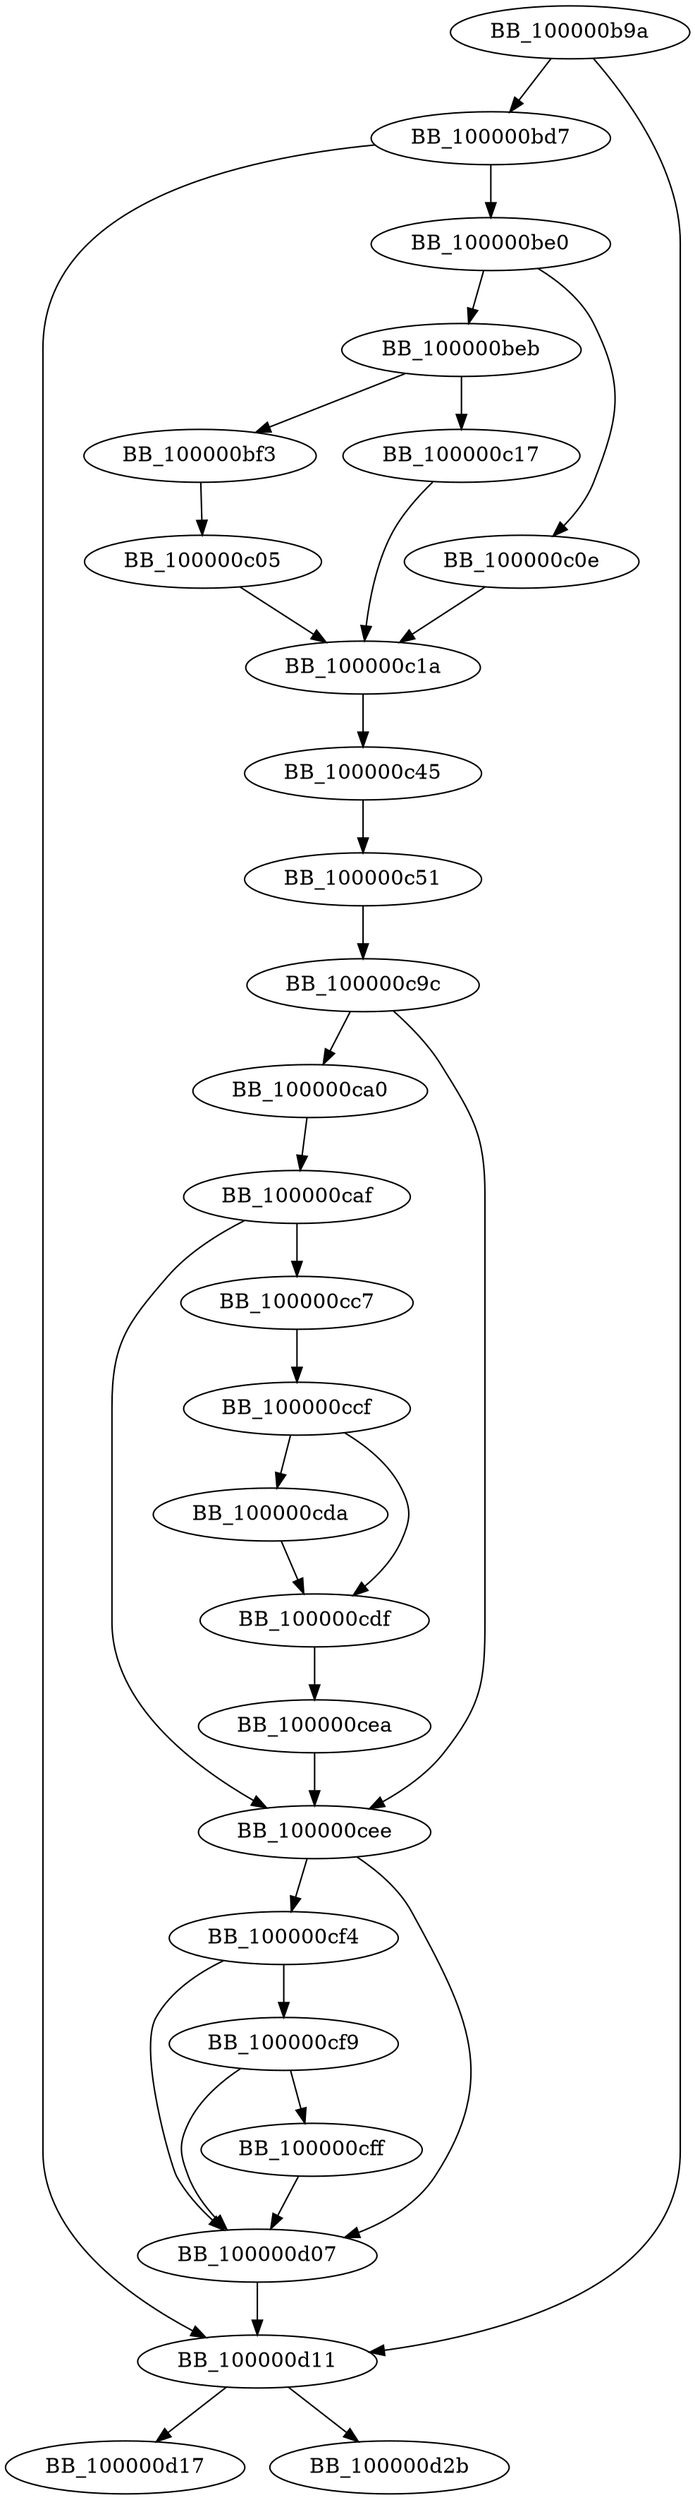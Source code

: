DiGraph __ZN6AES2565cryptEPhmRS0_RmS0_ibb{
BB_100000b9a->BB_100000bd7
BB_100000b9a->BB_100000d11
BB_100000bd7->BB_100000be0
BB_100000bd7->BB_100000d11
BB_100000be0->BB_100000beb
BB_100000be0->BB_100000c0e
BB_100000beb->BB_100000bf3
BB_100000beb->BB_100000c17
BB_100000bf3->BB_100000c05
BB_100000c05->BB_100000c1a
BB_100000c0e->BB_100000c1a
BB_100000c17->BB_100000c1a
BB_100000c1a->BB_100000c45
BB_100000c45->BB_100000c51
BB_100000c51->BB_100000c9c
BB_100000c9c->BB_100000ca0
BB_100000c9c->BB_100000cee
BB_100000ca0->BB_100000caf
BB_100000caf->BB_100000cc7
BB_100000caf->BB_100000cee
BB_100000cc7->BB_100000ccf
BB_100000ccf->BB_100000cda
BB_100000ccf->BB_100000cdf
BB_100000cda->BB_100000cdf
BB_100000cdf->BB_100000cea
BB_100000cea->BB_100000cee
BB_100000cee->BB_100000cf4
BB_100000cee->BB_100000d07
BB_100000cf4->BB_100000cf9
BB_100000cf4->BB_100000d07
BB_100000cf9->BB_100000cff
BB_100000cf9->BB_100000d07
BB_100000cff->BB_100000d07
BB_100000d07->BB_100000d11
BB_100000d11->BB_100000d17
BB_100000d11->BB_100000d2b
}
